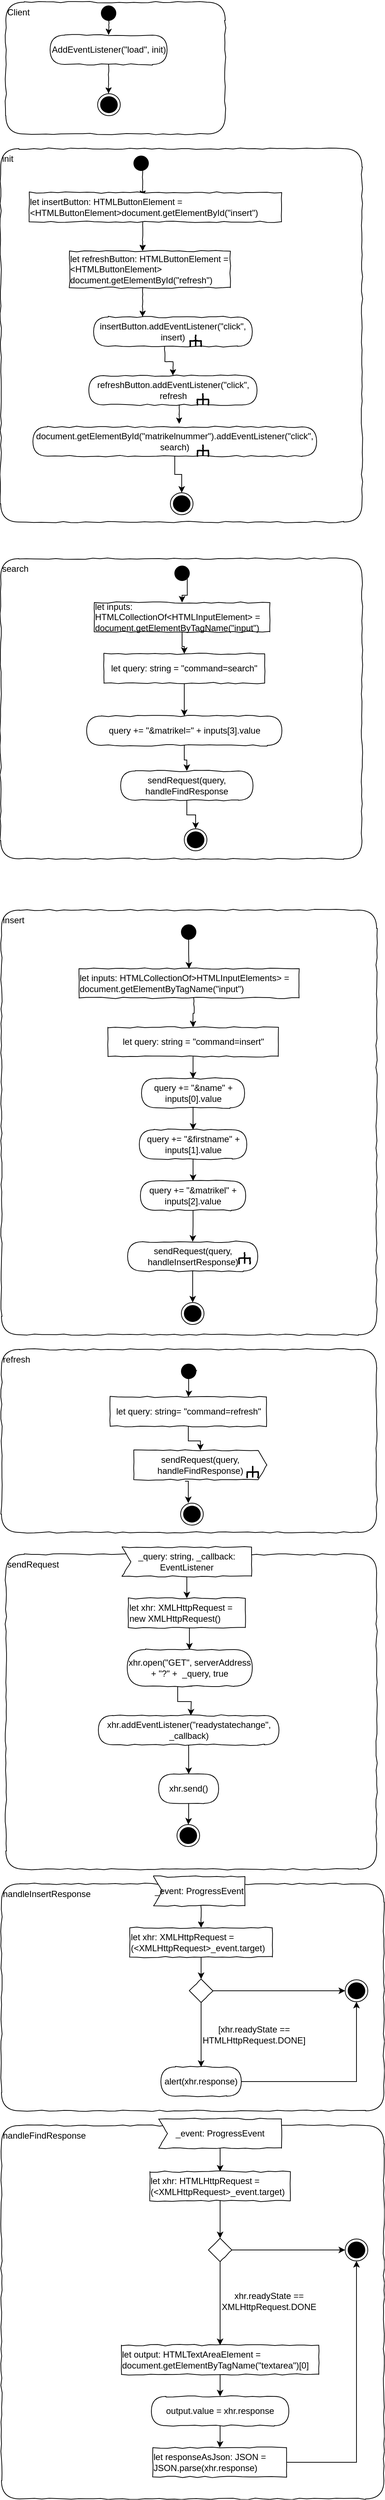 <mxfile version="10.7.3" type="device"><diagram id="JIlVOAoIZfPoDavED251" name="Page-1"><mxGraphModel dx="994" dy="481" grid="1" gridSize="10" guides="1" tooltips="1" connect="1" arrows="1" fold="1" page="1" pageScale="1" pageWidth="827" pageHeight="1169" math="0" shadow="0"><root><mxCell id="0"/><mxCell id="1" parent="0"/><mxCell id="Ch6-HwTWFPcZOw5gBy5M-14" value="&lt;div style=&quot;text-align: left&quot;&gt;&lt;span&gt;init&amp;nbsp;&lt;/span&gt;&lt;/div&gt;" style="rounded=1;whiteSpace=wrap;html=1;shadow=0;glass=0;comic=1;strokeColor=#000000;labelPosition=center;verticalLabelPosition=middle;align=left;verticalAlign=top;absoluteArcSize=1;arcSize=50;" vertex="1" parent="1"><mxGeometry x="76" y="240" width="494" height="510" as="geometry"/></mxCell><mxCell id="Ch6-HwTWFPcZOw5gBy5M-16" value="" style="ellipse;whiteSpace=wrap;html=1;rounded=0;shadow=0;comic=0;labelBackgroundColor=none;strokeColor=#000000;strokeWidth=1;fillColor=#000000;fontFamily=Verdana;fontSize=12;fontColor=#000000;align=center;comic=1" vertex="1" parent="1"><mxGeometry x="258" y="250" width="20" height="20" as="geometry"/></mxCell><mxCell id="Ch6-HwTWFPcZOw5gBy5M-17" value="" style="edgeStyle=orthogonalEdgeStyle;rounded=0;html=1;jettySize=auto;orthogonalLoop=1;comic=1;" edge="1" parent="1"><mxGeometry relative="1" as="geometry"><mxPoint x="270" y="270" as="sourcePoint"/><mxPoint x="270" y="306" as="targetPoint"/><Array as="points"><mxPoint x="270" y="292.857"/><mxPoint x="270" y="292.857"/></Array></mxGeometry></mxCell><mxCell id="Ch6-HwTWFPcZOw5gBy5M-18" value="&lt;div style=&quot;text-align: left&quot;&gt;let insertButton: HTMLButtonElement = &amp;lt;HTMLButtonElement&amp;gt;document.getElementById(&quot;insert&quot;)&lt;/div&gt;" style="rounded=0;whiteSpace=wrap;html=1;comic=1;" vertex="1" parent="1"><mxGeometry x="115" y="300" width="345" height="40" as="geometry"/></mxCell><mxCell id="Ch6-HwTWFPcZOw5gBy5M-19" value="" style="edgeStyle=orthogonalEdgeStyle;rounded=0;html=1;jettySize=auto;orthogonalLoop=1;comic=1;" edge="1" parent="1"><mxGeometry relative="1" as="geometry"><mxPoint x="270" y="340" as="sourcePoint"/><mxPoint x="270" y="380" as="targetPoint"/><Array as="points"><mxPoint x="270" y="362.857"/><mxPoint x="270" y="362.857"/></Array></mxGeometry></mxCell><mxCell id="Ch6-HwTWFPcZOw5gBy5M-20" value="&lt;div style=&quot;text-align: left&quot;&gt;let refreshButton: HTMLButtonElement = &amp;lt;HTMLButtonElement&amp;gt; document.getElementById(&quot;refresh&quot;)&lt;/div&gt;" style="rounded=0;whiteSpace=wrap;html=1;comic=1;" vertex="1" parent="1"><mxGeometry x="170" y="380" width="220" height="50" as="geometry"/></mxCell><mxCell id="Ch6-HwTWFPcZOw5gBy5M-21" value="insertButton.addEventListener(&quot;click&quot;, insert)" style="rounded=1;whiteSpace=wrap;html=1;absoluteArcSize=1;arcSize=50;strokeWidth=1;shadow=0;comic=1;" vertex="1" parent="1"><mxGeometry x="203" y="470" width="217" height="40" as="geometry"/></mxCell><mxCell id="Ch6-HwTWFPcZOw5gBy5M-22" value="" style="edgeStyle=orthogonalEdgeStyle;rounded=0;html=1;jettySize=auto;orthogonalLoop=1;comic=1;" edge="1" parent="1"><mxGeometry relative="1" as="geometry"><mxPoint x="270" y="430" as="sourcePoint"/><mxPoint x="270" y="470" as="targetPoint"/><Array as="points"><mxPoint x="270" y="452.857"/><mxPoint x="270" y="452.857"/></Array></mxGeometry></mxCell><mxCell id="Ch6-HwTWFPcZOw5gBy5M-24" value="" style="edgeStyle=orthogonalEdgeStyle;rounded=0;html=1;jettySize=auto;orthogonalLoop=1;comic=1;" edge="1" parent="1" target="Ch6-HwTWFPcZOw5gBy5M-25"><mxGeometry relative="1" as="geometry"><mxPoint x="300" y="510" as="sourcePoint"/><mxPoint x="300" y="546" as="targetPoint"/><Array as="points"/></mxGeometry></mxCell><mxCell id="Ch6-HwTWFPcZOw5gBy5M-25" value="refreshButton.addEventListener(&quot;click&quot;, refresh" style="rounded=1;whiteSpace=wrap;html=1;absoluteArcSize=1;arcSize=50;strokeWidth=1;shadow=0;comic=1;" vertex="1" parent="1"><mxGeometry x="196.5" y="550" width="230" height="40" as="geometry"/></mxCell><mxCell id="Ch6-HwTWFPcZOw5gBy5M-29" style="edgeStyle=orthogonalEdgeStyle;rounded=0;orthogonalLoop=1;jettySize=auto;html=1;entryX=0.5;entryY=0;entryDx=0;entryDy=0;" edge="1" parent="1" source="Ch6-HwTWFPcZOw5gBy5M-26" target="Ch6-HwTWFPcZOw5gBy5M-28"><mxGeometry relative="1" as="geometry"/></mxCell><mxCell id="Ch6-HwTWFPcZOw5gBy5M-26" value="document.getElementById(&quot;matrikelnummer&quot;).addEventListener(&quot;click&quot;, search)" style="rounded=1;whiteSpace=wrap;html=1;absoluteArcSize=1;arcSize=50;strokeWidth=1;shadow=0;comic=1;" vertex="1" parent="1"><mxGeometry x="120" y="620" width="388" height="40" as="geometry"/></mxCell><mxCell id="Ch6-HwTWFPcZOw5gBy5M-27" value="" style="edgeStyle=orthogonalEdgeStyle;rounded=0;html=1;jettySize=auto;orthogonalLoop=1;comic=1;" edge="1" parent="1"><mxGeometry relative="1" as="geometry"><mxPoint x="320" y="590" as="sourcePoint"/><mxPoint x="320" y="616" as="targetPoint"/><Array as="points"><mxPoint x="320" y="602.857"/><mxPoint x="320" y="602.857"/></Array></mxGeometry></mxCell><mxCell id="Ch6-HwTWFPcZOw5gBy5M-28" value="" style="ellipse;html=1;shape=endState;fillColor=#000000;strokeColor=#000000;comic=1" vertex="1" parent="1"><mxGeometry x="308" y="710" width="31" height="30" as="geometry"/></mxCell><mxCell id="Ch6-HwTWFPcZOw5gBy5M-30" value="&lt;div style=&quot;text-align: left&quot;&gt;search&lt;/div&gt;" style="rounded=1;whiteSpace=wrap;html=1;shadow=0;glass=0;comic=1;strokeColor=#000000;labelPosition=center;verticalLabelPosition=middle;align=left;verticalAlign=top;absoluteArcSize=1;arcSize=50;" vertex="1" parent="1"><mxGeometry x="76" y="800" width="494" height="410" as="geometry"/></mxCell><mxCell id="Ch6-HwTWFPcZOw5gBy5M-31" value="" style="ellipse;whiteSpace=wrap;html=1;rounded=0;shadow=0;comic=0;labelBackgroundColor=none;strokeColor=#000000;strokeWidth=1;fillColor=#000000;fontFamily=Verdana;fontSize=12;fontColor=#000000;align=center;comic=1" vertex="1" parent="1"><mxGeometry x="314" y="810" width="20" height="20" as="geometry"/></mxCell><mxCell id="Ch6-HwTWFPcZOw5gBy5M-37" style="edgeStyle=orthogonalEdgeStyle;rounded=0;orthogonalLoop=1;jettySize=auto;html=1;" edge="1" parent="1" source="Ch6-HwTWFPcZOw5gBy5M-32" target="Ch6-HwTWFPcZOw5gBy5M-36"><mxGeometry relative="1" as="geometry"/></mxCell><mxCell id="Ch6-HwTWFPcZOw5gBy5M-32" value="&lt;div style=&quot;text-align: left&quot;&gt;let inputs: HTMLCollectionOf&amp;lt;HTMLInputElement&amp;gt; = document.getElementByTagName(&quot;input&quot;)&lt;/div&gt;" style="rounded=0;whiteSpace=wrap;html=1;comic=1;" vertex="1" parent="1"><mxGeometry x="204" y="860" width="240" height="40" as="geometry"/></mxCell><mxCell id="Ch6-HwTWFPcZOw5gBy5M-34" style="edgeStyle=orthogonalEdgeStyle;rounded=0;orthogonalLoop=1;jettySize=auto;html=1;exitX=1;exitY=1;exitDx=0;exitDy=0;" edge="1" parent="1" source="Ch6-HwTWFPcZOw5gBy5M-31" target="Ch6-HwTWFPcZOw5gBy5M-32"><mxGeometry relative="1" as="geometry"/></mxCell><mxCell id="Ch6-HwTWFPcZOw5gBy5M-39" style="edgeStyle=orthogonalEdgeStyle;rounded=0;orthogonalLoop=1;jettySize=auto;html=1;" edge="1" parent="1" source="Ch6-HwTWFPcZOw5gBy5M-36" target="Ch6-HwTWFPcZOw5gBy5M-38"><mxGeometry relative="1" as="geometry"/></mxCell><mxCell id="Ch6-HwTWFPcZOw5gBy5M-36" value="&lt;div style=&quot;text-align: left&quot;&gt;let query: string = &quot;command=search&quot;&lt;/div&gt;" style="rounded=0;whiteSpace=wrap;html=1;comic=1;" vertex="1" parent="1"><mxGeometry x="217" y="930" width="220" height="40" as="geometry"/></mxCell><mxCell id="Ch6-HwTWFPcZOw5gBy5M-41" style="edgeStyle=orthogonalEdgeStyle;rounded=0;orthogonalLoop=1;jettySize=auto;html=1;" edge="1" parent="1" source="Ch6-HwTWFPcZOw5gBy5M-38" target="Ch6-HwTWFPcZOw5gBy5M-40"><mxGeometry relative="1" as="geometry"/></mxCell><mxCell id="Ch6-HwTWFPcZOw5gBy5M-38" value="query += &quot;&amp;amp;matrikel=&quot; + inputs[3].value" style="rounded=1;whiteSpace=wrap;html=1;absoluteArcSize=1;arcSize=50;strokeWidth=1;shadow=0;comic=1;" vertex="1" parent="1"><mxGeometry x="193.5" y="1015" width="267" height="40" as="geometry"/></mxCell><mxCell id="Ch6-HwTWFPcZOw5gBy5M-43" style="edgeStyle=orthogonalEdgeStyle;rounded=0;orthogonalLoop=1;jettySize=auto;html=1;entryX=0.5;entryY=0;entryDx=0;entryDy=0;" edge="1" parent="1" source="Ch6-HwTWFPcZOw5gBy5M-40" target="Ch6-HwTWFPcZOw5gBy5M-42"><mxGeometry relative="1" as="geometry"/></mxCell><mxCell id="Ch6-HwTWFPcZOw5gBy5M-40" value="sendRequest(query, handleFindResponse" style="rounded=1;whiteSpace=wrap;html=1;absoluteArcSize=1;arcSize=50;strokeWidth=1;shadow=0;comic=1;" vertex="1" parent="1"><mxGeometry x="240" y="1090" width="181" height="40" as="geometry"/></mxCell><mxCell id="Ch6-HwTWFPcZOw5gBy5M-42" value="" style="ellipse;html=1;shape=endState;fillColor=#000000;strokeColor=#000000;comic=1" vertex="1" parent="1"><mxGeometry x="327" y="1169" width="31" height="30" as="geometry"/></mxCell><mxCell id="Ch6-HwTWFPcZOw5gBy5M-44" value="&lt;div style=&quot;text-align: left&quot;&gt;&lt;span&gt;insert&lt;/span&gt;&lt;/div&gt;" style="rounded=1;whiteSpace=wrap;html=1;shadow=0;glass=0;comic=1;strokeColor=#000000;labelPosition=center;verticalLabelPosition=middle;align=left;verticalAlign=top;absoluteArcSize=1;arcSize=50;" vertex="1" parent="1"><mxGeometry x="77" y="1280" width="513" height="580" as="geometry"/></mxCell><mxCell id="Ch6-HwTWFPcZOw5gBy5M-47" style="edgeStyle=orthogonalEdgeStyle;rounded=0;orthogonalLoop=1;jettySize=auto;html=1;entryX=0.5;entryY=0;entryDx=0;entryDy=0;" edge="1" parent="1" source="Ch6-HwTWFPcZOw5gBy5M-45" target="Ch6-HwTWFPcZOw5gBy5M-46"><mxGeometry relative="1" as="geometry"/></mxCell><mxCell id="Ch6-HwTWFPcZOw5gBy5M-45" value="" style="ellipse;whiteSpace=wrap;html=1;rounded=0;shadow=0;comic=0;labelBackgroundColor=none;strokeColor=#000000;strokeWidth=1;fillColor=#000000;fontFamily=Verdana;fontSize=12;fontColor=#000000;align=center;comic=1" vertex="1" parent="1"><mxGeometry x="323" y="1300" width="20" height="20" as="geometry"/></mxCell><mxCell id="Ch6-HwTWFPcZOw5gBy5M-46" value="&lt;div style=&quot;text-align: left&quot;&gt;let inputs: HTMLCollectionOf&amp;gt;HTMLInputElements&amp;gt; = document.getElementByTagName(&quot;input&quot;)&lt;/div&gt;" style="rounded=0;whiteSpace=wrap;html=1;comic=1;" vertex="1" parent="1"><mxGeometry x="183" y="1360" width="301" height="40" as="geometry"/></mxCell><mxCell id="Ch6-HwTWFPcZOw5gBy5M-53" style="edgeStyle=orthogonalEdgeStyle;rounded=0;orthogonalLoop=1;jettySize=auto;html=1;" edge="1" parent="1" source="Ch6-HwTWFPcZOw5gBy5M-48" target="Ch6-HwTWFPcZOw5gBy5M-52"><mxGeometry relative="1" as="geometry"/></mxCell><mxCell id="Ch6-HwTWFPcZOw5gBy5M-48" value="&lt;div style=&quot;text-align: left&quot;&gt;let query: string = &quot;command=insert&quot;&lt;/div&gt;" style="rounded=0;whiteSpace=wrap;html=1;comic=1;" vertex="1" parent="1"><mxGeometry x="222.5" y="1440" width="233" height="40" as="geometry"/></mxCell><mxCell id="Ch6-HwTWFPcZOw5gBy5M-50" value="" style="edgeStyle=orthogonalEdgeStyle;rounded=0;html=1;jettySize=auto;orthogonalLoop=1;comic=1;" edge="1" parent="1" target="Ch6-HwTWFPcZOw5gBy5M-48"><mxGeometry relative="1" as="geometry"><mxPoint x="340" y="1400" as="sourcePoint"/><mxPoint x="340" y="1436" as="targetPoint"/><Array as="points"/></mxGeometry></mxCell><mxCell id="Ch6-HwTWFPcZOw5gBy5M-55" style="edgeStyle=orthogonalEdgeStyle;rounded=0;orthogonalLoop=1;jettySize=auto;html=1;" edge="1" parent="1" source="Ch6-HwTWFPcZOw5gBy5M-52" target="Ch6-HwTWFPcZOw5gBy5M-54"><mxGeometry relative="1" as="geometry"/></mxCell><mxCell id="Ch6-HwTWFPcZOw5gBy5M-52" value="query += &quot;&amp;amp;name&quot; + inputs[0].value" style="rounded=1;whiteSpace=wrap;html=1;absoluteArcSize=1;arcSize=50;strokeWidth=1;shadow=0;comic=1;" vertex="1" parent="1"><mxGeometry x="268.5" y="1510" width="141" height="40" as="geometry"/></mxCell><mxCell id="Ch6-HwTWFPcZOw5gBy5M-58" style="edgeStyle=orthogonalEdgeStyle;rounded=0;orthogonalLoop=1;jettySize=auto;html=1;" edge="1" parent="1" source="Ch6-HwTWFPcZOw5gBy5M-54" target="Ch6-HwTWFPcZOw5gBy5M-57"><mxGeometry relative="1" as="geometry"/></mxCell><mxCell id="Ch6-HwTWFPcZOw5gBy5M-54" value="query += &quot;&amp;amp;firstname&quot; + inputs[1].value" style="rounded=1;whiteSpace=wrap;html=1;absoluteArcSize=1;arcSize=50;strokeWidth=1;shadow=0;comic=1;" vertex="1" parent="1"><mxGeometry x="265.5" y="1580" width="147" height="40" as="geometry"/></mxCell><mxCell id="Ch6-HwTWFPcZOw5gBy5M-79" style="edgeStyle=orthogonalEdgeStyle;rounded=0;orthogonalLoop=1;jettySize=auto;html=1;" edge="1" parent="1" source="Ch6-HwTWFPcZOw5gBy5M-57" target="Ch6-HwTWFPcZOw5gBy5M-59"><mxGeometry relative="1" as="geometry"/></mxCell><mxCell id="Ch6-HwTWFPcZOw5gBy5M-57" value="query += &quot;&amp;amp;matrikel&quot; + inputs[2].value" style="rounded=1;whiteSpace=wrap;html=1;absoluteArcSize=1;arcSize=50;strokeWidth=1;shadow=0;comic=1;" vertex="1" parent="1"><mxGeometry x="267" y="1650" width="144" height="40" as="geometry"/></mxCell><mxCell id="Ch6-HwTWFPcZOw5gBy5M-81" style="edgeStyle=orthogonalEdgeStyle;rounded=0;orthogonalLoop=1;jettySize=auto;html=1;entryX=0.5;entryY=0;entryDx=0;entryDy=0;" edge="1" parent="1" source="Ch6-HwTWFPcZOw5gBy5M-59" target="Ch6-HwTWFPcZOw5gBy5M-80"><mxGeometry relative="1" as="geometry"/></mxCell><mxCell id="Ch6-HwTWFPcZOw5gBy5M-59" value="sendRequest(query, handleInsertResponse)" style="rounded=1;whiteSpace=wrap;html=1;absoluteArcSize=1;arcSize=50;strokeWidth=1;shadow=0;comic=1;" vertex="1" parent="1"><mxGeometry x="249.5" y="1733" width="178" height="40" as="geometry"/></mxCell><mxCell id="Ch6-HwTWFPcZOw5gBy5M-60" value="" style="group;rotation=90;" vertex="1" connectable="0" parent="1"><mxGeometry x="333" y="490" width="20" height="20" as="geometry"/></mxCell><mxCell id="Ch6-HwTWFPcZOw5gBy5M-61" value="" style="strokeWidth=2;html=1;shape=mxgraph.flowchart.annotation_2;align=left;rounded=1;comic=1;rotation=90;" vertex="1" parent="Ch6-HwTWFPcZOw5gBy5M-60"><mxGeometry x="2" y="5" width="15" height="15" as="geometry"/></mxCell><mxCell id="Ch6-HwTWFPcZOw5gBy5M-62" value="" style="endArrow=none;html=1;entryX=0.508;entryY=0.487;entryPerimeter=0;exitX=1;exitY=0.5;exitPerimeter=0;strokeWidth=2;" edge="1" parent="Ch6-HwTWFPcZOw5gBy5M-60" source="Ch6-HwTWFPcZOw5gBy5M-61" target="Ch6-HwTWFPcZOw5gBy5M-61"><mxGeometry width="50" height="50" relative="1" as="geometry"><mxPoint x="-46.667" as="sourcePoint"/><mxPoint x="-13.333" y="50" as="targetPoint"/></mxGeometry></mxCell><mxCell id="Ch6-HwTWFPcZOw5gBy5M-63" value="" style="group;rotation=90;" vertex="1" connectable="0" parent="1"><mxGeometry x="343" y="570" width="20" height="20" as="geometry"/></mxCell><mxCell id="Ch6-HwTWFPcZOw5gBy5M-64" value="" style="strokeWidth=2;html=1;shape=mxgraph.flowchart.annotation_2;align=left;rounded=1;comic=1;rotation=90;" vertex="1" parent="Ch6-HwTWFPcZOw5gBy5M-63"><mxGeometry x="2" y="5" width="15" height="15" as="geometry"/></mxCell><mxCell id="Ch6-HwTWFPcZOw5gBy5M-65" value="" style="endArrow=none;html=1;entryX=0.508;entryY=0.487;entryPerimeter=0;exitX=1;exitY=0.5;exitPerimeter=0;strokeWidth=2;" edge="1" parent="Ch6-HwTWFPcZOw5gBy5M-63" source="Ch6-HwTWFPcZOw5gBy5M-64" target="Ch6-HwTWFPcZOw5gBy5M-64"><mxGeometry width="50" height="50" relative="1" as="geometry"><mxPoint x="-46.667" as="sourcePoint"/><mxPoint x="-13.333" y="50" as="targetPoint"/></mxGeometry></mxCell><mxCell id="Ch6-HwTWFPcZOw5gBy5M-69" value="" style="group;rotation=90;" vertex="1" connectable="0" parent="1"><mxGeometry x="343" y="640" width="20" height="20" as="geometry"/></mxCell><mxCell id="Ch6-HwTWFPcZOw5gBy5M-70" value="" style="strokeWidth=2;html=1;shape=mxgraph.flowchart.annotation_2;align=left;rounded=1;comic=1;rotation=90;" vertex="1" parent="Ch6-HwTWFPcZOw5gBy5M-69"><mxGeometry x="2" y="5" width="15" height="15" as="geometry"/></mxCell><mxCell id="Ch6-HwTWFPcZOw5gBy5M-71" value="" style="endArrow=none;html=1;entryX=0.508;entryY=0.487;entryPerimeter=0;exitX=1;exitY=0.5;exitPerimeter=0;strokeWidth=2;" edge="1" parent="Ch6-HwTWFPcZOw5gBy5M-69" source="Ch6-HwTWFPcZOw5gBy5M-70" target="Ch6-HwTWFPcZOw5gBy5M-70"><mxGeometry width="50" height="50" relative="1" as="geometry"><mxPoint x="-46.667" as="sourcePoint"/><mxPoint x="-13.333" y="50" as="targetPoint"/></mxGeometry></mxCell><mxCell id="Ch6-HwTWFPcZOw5gBy5M-76" value="" style="group;rotation=90;" vertex="1" connectable="0" parent="1"><mxGeometry x="400" y="1743" width="20" height="20" as="geometry"/></mxCell><mxCell id="Ch6-HwTWFPcZOw5gBy5M-77" value="" style="strokeWidth=2;html=1;shape=mxgraph.flowchart.annotation_2;align=left;rounded=1;comic=1;rotation=90;" vertex="1" parent="Ch6-HwTWFPcZOw5gBy5M-76"><mxGeometry x="2" y="5" width="15" height="15" as="geometry"/></mxCell><mxCell id="Ch6-HwTWFPcZOw5gBy5M-78" value="" style="endArrow=none;html=1;entryX=0.508;entryY=0.487;entryPerimeter=0;exitX=1;exitY=0.5;exitPerimeter=0;strokeWidth=2;" edge="1" parent="Ch6-HwTWFPcZOw5gBy5M-76" source="Ch6-HwTWFPcZOw5gBy5M-77" target="Ch6-HwTWFPcZOw5gBy5M-77"><mxGeometry width="50" height="50" relative="1" as="geometry"><mxPoint x="-46.667" as="sourcePoint"/><mxPoint x="-13.333" y="50" as="targetPoint"/></mxGeometry></mxCell><mxCell id="Ch6-HwTWFPcZOw5gBy5M-80" value="" style="ellipse;html=1;shape=endState;fillColor=#000000;strokeColor=#000000;comic=1" vertex="1" parent="1"><mxGeometry x="323" y="1816" width="31" height="30" as="geometry"/></mxCell><mxCell id="Ch6-HwTWFPcZOw5gBy5M-82" value="&lt;div style=&quot;text-align: left&quot;&gt;&lt;span&gt;refresh&lt;/span&gt;&lt;/div&gt;" style="rounded=1;whiteSpace=wrap;html=1;shadow=0;glass=0;comic=1;strokeColor=#000000;labelPosition=center;verticalLabelPosition=middle;align=left;verticalAlign=top;absoluteArcSize=1;arcSize=50;" vertex="1" parent="1"><mxGeometry x="77" y="1880" width="513" height="250" as="geometry"/></mxCell><mxCell id="Ch6-HwTWFPcZOw5gBy5M-88" style="edgeStyle=orthogonalEdgeStyle;rounded=0;orthogonalLoop=1;jettySize=auto;html=1;" edge="1" parent="1" source="Ch6-HwTWFPcZOw5gBy5M-83" target="Ch6-HwTWFPcZOw5gBy5M-84"><mxGeometry relative="1" as="geometry"/></mxCell><mxCell id="Ch6-HwTWFPcZOw5gBy5M-83" value="" style="ellipse;whiteSpace=wrap;html=1;rounded=0;shadow=0;comic=0;labelBackgroundColor=none;strokeColor=#000000;strokeWidth=1;fillColor=#000000;fontFamily=Verdana;fontSize=12;fontColor=#000000;align=center;comic=1" vertex="1" parent="1"><mxGeometry x="323" y="1900" width="20" height="20" as="geometry"/></mxCell><mxCell id="Ch6-HwTWFPcZOw5gBy5M-108" style="edgeStyle=orthogonalEdgeStyle;rounded=0;orthogonalLoop=1;jettySize=auto;html=1;" edge="1" parent="1" source="Ch6-HwTWFPcZOw5gBy5M-84" target="Ch6-HwTWFPcZOw5gBy5M-104"><mxGeometry relative="1" as="geometry"/></mxCell><mxCell id="Ch6-HwTWFPcZOw5gBy5M-84" value="&lt;div style=&quot;text-align: left&quot;&gt;let query: string= &quot;command=refresh&quot;&lt;/div&gt;" style="rounded=0;whiteSpace=wrap;html=1;comic=1;" vertex="1" parent="1"><mxGeometry x="225.5" y="1945" width="214" height="40" as="geometry"/></mxCell><mxCell id="Ch6-HwTWFPcZOw5gBy5M-87" style="edgeStyle=orthogonalEdgeStyle;rounded=0;orthogonalLoop=1;jettySize=auto;html=1;exitX=1;exitY=0.5;exitDx=0;exitDy=0;entryX=1;entryY=1;entryDx=0;entryDy=0;" edge="1" parent="1" source="Ch6-HwTWFPcZOw5gBy5M-83" target="Ch6-HwTWFPcZOw5gBy5M-83"><mxGeometry relative="1" as="geometry"/></mxCell><mxCell id="Ch6-HwTWFPcZOw5gBy5M-101" style="edgeStyle=orthogonalEdgeStyle;rounded=0;orthogonalLoop=1;jettySize=auto;html=1;" edge="1" parent="1"><mxGeometry relative="1" as="geometry"><mxPoint x="328" y="2060" as="sourcePoint"/><mxPoint x="332.5" y="2090" as="targetPoint"/></mxGeometry></mxCell><mxCell id="Ch6-HwTWFPcZOw5gBy5M-97" value="" style="group;rotation=90;" vertex="1" connectable="0" parent="1"><mxGeometry x="393" y="2030" width="20" height="20" as="geometry"/></mxCell><mxCell id="Ch6-HwTWFPcZOw5gBy5M-98" value="" style="strokeWidth=2;html=1;shape=mxgraph.flowchart.annotation_2;align=left;rounded=1;comic=1;rotation=90;" vertex="1" parent="Ch6-HwTWFPcZOw5gBy5M-97"><mxGeometry x="2" y="5" width="15" height="15" as="geometry"/></mxCell><mxCell id="Ch6-HwTWFPcZOw5gBy5M-99" value="" style="endArrow=none;html=1;entryX=0.508;entryY=0.487;entryPerimeter=0;exitX=1;exitY=0.5;exitPerimeter=0;strokeWidth=2;" edge="1" parent="Ch6-HwTWFPcZOw5gBy5M-97" source="Ch6-HwTWFPcZOw5gBy5M-98" target="Ch6-HwTWFPcZOw5gBy5M-98"><mxGeometry width="50" height="50" relative="1" as="geometry"><mxPoint x="-46.667" as="sourcePoint"/><mxPoint x="-13.333" y="50" as="targetPoint"/></mxGeometry></mxCell><mxCell id="Ch6-HwTWFPcZOw5gBy5M-100" value="" style="ellipse;html=1;shape=endState;fillColor=#000000;strokeColor=#000000;comic=1" vertex="1" parent="1"><mxGeometry x="322" y="2090" width="31" height="30" as="geometry"/></mxCell><mxCell id="Ch6-HwTWFPcZOw5gBy5M-102" value="&lt;div style=&quot;text-align: left&quot;&gt;&lt;span&gt;sendRequest&lt;/span&gt;&lt;/div&gt;" style="rounded=1;whiteSpace=wrap;html=1;shadow=0;glass=0;comic=1;strokeColor=#000000;labelPosition=center;verticalLabelPosition=middle;align=left;verticalAlign=top;absoluteArcSize=1;arcSize=50;" vertex="1" parent="1"><mxGeometry x="83" y="2160" width="507" height="430" as="geometry"/></mxCell><mxCell id="Ch6-HwTWFPcZOw5gBy5M-110" style="edgeStyle=orthogonalEdgeStyle;rounded=0;orthogonalLoop=1;jettySize=auto;html=1;" edge="1" parent="1" source="Ch6-HwTWFPcZOw5gBy5M-103" target="Ch6-HwTWFPcZOw5gBy5M-109"><mxGeometry relative="1" as="geometry"/></mxCell><mxCell id="Ch6-HwTWFPcZOw5gBy5M-103" value="_query: string, _callback: EventListener" style="shape=mxgraph.sysml.accEvent;flipH=0;whiteSpace=wrap;align=center;shadow=0;strokeWidth=1;comic=1" vertex="1" parent="1"><mxGeometry x="242" y="2150" width="177" height="40" as="geometry"/></mxCell><mxCell id="Ch6-HwTWFPcZOw5gBy5M-104" value="sendRequest(query, handleFindResponse)" style="html=1;shape=mxgraph.sysml.sendSigAct;strokeWidth=1;whiteSpace=wrap;align=center;shadow=0;comic=1" vertex="1" parent="1"><mxGeometry x="258" y="2018" width="182" height="40" as="geometry"/></mxCell><mxCell id="Ch6-HwTWFPcZOw5gBy5M-105" value="" style="group;rotation=90;" vertex="1" connectable="0" parent="1"><mxGeometry x="411" y="2035" width="20" height="20" as="geometry"/></mxCell><mxCell id="Ch6-HwTWFPcZOw5gBy5M-106" value="" style="strokeWidth=2;html=1;shape=mxgraph.flowchart.annotation_2;align=left;rounded=1;comic=1;rotation=90;" vertex="1" parent="Ch6-HwTWFPcZOw5gBy5M-105"><mxGeometry x="2" y="5" width="15" height="15" as="geometry"/></mxCell><mxCell id="Ch6-HwTWFPcZOw5gBy5M-107" value="" style="endArrow=none;html=1;entryX=0.508;entryY=0.487;entryPerimeter=0;exitX=1;exitY=0.5;exitPerimeter=0;strokeWidth=2;" edge="1" parent="Ch6-HwTWFPcZOw5gBy5M-105" source="Ch6-HwTWFPcZOw5gBy5M-106" target="Ch6-HwTWFPcZOw5gBy5M-106"><mxGeometry width="50" height="50" relative="1" as="geometry"><mxPoint x="-46.667" as="sourcePoint"/><mxPoint x="-13.333" y="50" as="targetPoint"/></mxGeometry></mxCell><mxCell id="Ch6-HwTWFPcZOw5gBy5M-112" style="edgeStyle=orthogonalEdgeStyle;rounded=0;orthogonalLoop=1;jettySize=auto;html=1;" edge="1" parent="1"><mxGeometry relative="1" as="geometry"><mxPoint x="330" y="2260" as="sourcePoint"/><mxPoint x="334" y="2290" as="targetPoint"/></mxGeometry></mxCell><mxCell id="Ch6-HwTWFPcZOw5gBy5M-109" value="&lt;div style=&quot;text-align: left&quot;&gt;let xhr: XMLHttpRequest = new XMLHttpRequest()&lt;/div&gt;" style="rounded=0;whiteSpace=wrap;html=1;comic=1;" vertex="1" parent="1"><mxGeometry x="250.5" y="2220" width="160" height="40" as="geometry"/></mxCell><mxCell id="Ch6-HwTWFPcZOw5gBy5M-114" style="edgeStyle=orthogonalEdgeStyle;rounded=0;orthogonalLoop=1;jettySize=auto;html=1;" edge="1" parent="1"><mxGeometry relative="1" as="geometry"><mxPoint x="338" y="2340" as="sourcePoint"/><mxPoint x="336" y="2380" as="targetPoint"/></mxGeometry></mxCell><mxCell id="Ch6-HwTWFPcZOw5gBy5M-111" value="xhr.open(&quot;GET&quot;, serverAddress + &quot;?&quot; +&amp;nbsp; _query, true" style="rounded=1;whiteSpace=wrap;html=1;absoluteArcSize=1;arcSize=50;strokeWidth=1;shadow=0;comic=1;" vertex="1" parent="1"><mxGeometry x="249" y="2290" width="171" height="50" as="geometry"/></mxCell><mxCell id="Ch6-HwTWFPcZOw5gBy5M-117" style="edgeStyle=orthogonalEdgeStyle;rounded=0;orthogonalLoop=1;jettySize=auto;html=1;entryX=0.5;entryY=0;entryDx=0;entryDy=0;" edge="1" parent="1" source="Ch6-HwTWFPcZOw5gBy5M-113" target="Ch6-HwTWFPcZOw5gBy5M-115"><mxGeometry relative="1" as="geometry"/></mxCell><mxCell id="Ch6-HwTWFPcZOw5gBy5M-113" value="xhr.addEventListener(&quot;readystatechange&quot;, _callback)" style="rounded=1;whiteSpace=wrap;html=1;absoluteArcSize=1;arcSize=50;strokeWidth=1;shadow=0;comic=1;" vertex="1" parent="1"><mxGeometry x="209.5" y="2380" width="247" height="40" as="geometry"/></mxCell><mxCell id="Ch6-HwTWFPcZOw5gBy5M-119" style="edgeStyle=orthogonalEdgeStyle;rounded=0;orthogonalLoop=1;jettySize=auto;html=1;" edge="1" parent="1" source="Ch6-HwTWFPcZOw5gBy5M-115" target="Ch6-HwTWFPcZOw5gBy5M-118"><mxGeometry relative="1" as="geometry"/></mxCell><mxCell id="Ch6-HwTWFPcZOw5gBy5M-115" value="xhr.send()" style="rounded=1;whiteSpace=wrap;html=1;absoluteArcSize=1;arcSize=50;strokeWidth=1;shadow=0;comic=1;" vertex="1" parent="1"><mxGeometry x="292" y="2460" width="82" height="40" as="geometry"/></mxCell><mxCell id="Ch6-HwTWFPcZOw5gBy5M-118" value="" style="ellipse;html=1;shape=endState;fillColor=#000000;strokeColor=#000000;comic=1" vertex="1" parent="1"><mxGeometry x="317" y="2529" width="31" height="30" as="geometry"/></mxCell><mxCell id="Ch6-HwTWFPcZOw5gBy5M-120" value="&lt;div style=&quot;text-align: left&quot;&gt;&lt;span&gt;handleInsertResponse&lt;/span&gt;&lt;/div&gt;" style="rounded=1;whiteSpace=wrap;html=1;shadow=0;glass=0;comic=1;strokeColor=#000000;labelPosition=center;verticalLabelPosition=middle;align=left;verticalAlign=top;absoluteArcSize=1;arcSize=50;" vertex="1" parent="1"><mxGeometry x="77" y="2610" width="523" height="310" as="geometry"/></mxCell><mxCell id="Ch6-HwTWFPcZOw5gBy5M-121" value="_event: ProgressEvent" style="shape=mxgraph.sysml.accEvent;flipH=0;whiteSpace=wrap;align=center;shadow=0;strokeWidth=1;comic=1" vertex="1" parent="1"><mxGeometry x="285" y="2600" width="125" height="40" as="geometry"/></mxCell><mxCell id="Ch6-HwTWFPcZOw5gBy5M-125" style="edgeStyle=orthogonalEdgeStyle;rounded=0;orthogonalLoop=1;jettySize=auto;html=1;entryX=0.5;entryY=0;entryDx=0;entryDy=0;" edge="1" parent="1" source="Ch6-HwTWFPcZOw5gBy5M-122" target="Ch6-HwTWFPcZOw5gBy5M-124"><mxGeometry relative="1" as="geometry"/></mxCell><mxCell id="Ch6-HwTWFPcZOw5gBy5M-122" value="&lt;div style=&quot;text-align: left&quot;&gt;let xhr: XMLHttpRequest = (&amp;lt;XMLHttpRequest&amp;gt;_event.target)&lt;/div&gt;" style="rounded=0;whiteSpace=wrap;html=1;comic=1;" vertex="1" parent="1"><mxGeometry x="252.5" y="2670" width="195" height="40" as="geometry"/></mxCell><mxCell id="Ch6-HwTWFPcZOw5gBy5M-123" value="" style="edgeStyle=orthogonalEdgeStyle;rounded=0;html=1;jettySize=auto;orthogonalLoop=1;comic=1;entryX=0.5;entryY=0;entryDx=0;entryDy=0;" edge="1" parent="1" target="Ch6-HwTWFPcZOw5gBy5M-122"><mxGeometry relative="1" as="geometry"><mxPoint x="350" y="2640" as="sourcePoint"/><mxPoint x="350" y="2663" as="targetPoint"/><Array as="points"/></mxGeometry></mxCell><mxCell id="Ch6-HwTWFPcZOw5gBy5M-127" style="edgeStyle=orthogonalEdgeStyle;rounded=0;orthogonalLoop=1;jettySize=auto;html=1;" edge="1" parent="1" source="Ch6-HwTWFPcZOw5gBy5M-124" target="Ch6-HwTWFPcZOw5gBy5M-126"><mxGeometry relative="1" as="geometry"/></mxCell><mxCell id="Ch6-HwTWFPcZOw5gBy5M-130" style="edgeStyle=orthogonalEdgeStyle;rounded=0;orthogonalLoop=1;jettySize=auto;html=1;" edge="1" parent="1" source="Ch6-HwTWFPcZOw5gBy5M-124" target="Ch6-HwTWFPcZOw5gBy5M-129"><mxGeometry relative="1" as="geometry"/></mxCell><mxCell id="Ch6-HwTWFPcZOw5gBy5M-124" value="" style="rhombus;whiteSpace=wrap;html=1;rounded=0;shadow=0;glass=0;comic=1;strokeColor=#000000;align=left;" vertex="1" parent="1"><mxGeometry x="334" y="2740" width="32" height="32" as="geometry"/></mxCell><mxCell id="Ch6-HwTWFPcZOw5gBy5M-133" style="edgeStyle=orthogonalEdgeStyle;rounded=0;orthogonalLoop=1;jettySize=auto;html=1;" edge="1" parent="1" source="Ch6-HwTWFPcZOw5gBy5M-126" target="Ch6-HwTWFPcZOw5gBy5M-129"><mxGeometry relative="1" as="geometry"/></mxCell><mxCell id="Ch6-HwTWFPcZOw5gBy5M-126" value="alert(xhr.response)" style="rounded=1;whiteSpace=wrap;html=1;absoluteArcSize=1;arcSize=50;strokeWidth=1;shadow=0;comic=1;" vertex="1" parent="1"><mxGeometry x="295" y="2860" width="110" height="40" as="geometry"/></mxCell><mxCell id="Ch6-HwTWFPcZOw5gBy5M-128" value="[xhr.readyState == HTMLHttpRequest.DONE]" style="text;html=1;strokeColor=none;fillColor=none;align=center;verticalAlign=middle;whiteSpace=wrap;rounded=0;" vertex="1" parent="1"><mxGeometry x="345" y="2806" width="155" height="20" as="geometry"/></mxCell><mxCell id="Ch6-HwTWFPcZOw5gBy5M-129" value="" style="ellipse;html=1;shape=endState;fillColor=#000000;strokeColor=#000000;comic=1" vertex="1" parent="1"><mxGeometry x="547" y="2741" width="31" height="30" as="geometry"/></mxCell><mxCell id="Ch6-HwTWFPcZOw5gBy5M-134" value="&lt;div style=&quot;text-align: left&quot;&gt;&lt;span&gt;handleFindResponse&lt;/span&gt;&lt;/div&gt;" style="rounded=1;whiteSpace=wrap;html=1;shadow=0;glass=0;comic=1;strokeColor=#000000;labelPosition=center;verticalLabelPosition=middle;align=left;verticalAlign=top;absoluteArcSize=1;arcSize=50;" vertex="1" parent="1"><mxGeometry x="77" y="2940" width="523" height="510" as="geometry"/></mxCell><mxCell id="Ch6-HwTWFPcZOw5gBy5M-137" style="edgeStyle=orthogonalEdgeStyle;rounded=0;orthogonalLoop=1;jettySize=auto;html=1;" edge="1" parent="1" source="Ch6-HwTWFPcZOw5gBy5M-135" target="Ch6-HwTWFPcZOw5gBy5M-136"><mxGeometry relative="1" as="geometry"/></mxCell><mxCell id="Ch6-HwTWFPcZOw5gBy5M-135" value="_event: ProgressEvent" style="shape=mxgraph.sysml.accEvent;flipH=0;whiteSpace=wrap;align=center;shadow=0;strokeWidth=1;comic=1" vertex="1" parent="1"><mxGeometry x="292" y="2931" width="168" height="40" as="geometry"/></mxCell><mxCell id="Ch6-HwTWFPcZOw5gBy5M-139" style="edgeStyle=orthogonalEdgeStyle;rounded=0;orthogonalLoop=1;jettySize=auto;html=1;entryX=0.5;entryY=0;entryDx=0;entryDy=0;" edge="1" parent="1" source="Ch6-HwTWFPcZOw5gBy5M-136" target="Ch6-HwTWFPcZOw5gBy5M-138"><mxGeometry relative="1" as="geometry"/></mxCell><mxCell id="Ch6-HwTWFPcZOw5gBy5M-136" value="&lt;div style=&quot;text-align: left&quot;&gt;let xhr: HTMLHttpRequest = (&amp;lt;XMLHttpRequest&amp;gt;_event.target)&lt;/div&gt;" style="rounded=0;whiteSpace=wrap;html=1;comic=1;" vertex="1" parent="1"><mxGeometry x="280" y="3003" width="192" height="40" as="geometry"/></mxCell><mxCell id="Ch6-HwTWFPcZOw5gBy5M-141" style="edgeStyle=orthogonalEdgeStyle;rounded=0;orthogonalLoop=1;jettySize=auto;html=1;" edge="1" parent="1" source="Ch6-HwTWFPcZOw5gBy5M-138" target="Ch6-HwTWFPcZOw5gBy5M-140"><mxGeometry relative="1" as="geometry"/></mxCell><mxCell id="Ch6-HwTWFPcZOw5gBy5M-150" style="edgeStyle=orthogonalEdgeStyle;rounded=0;orthogonalLoop=1;jettySize=auto;html=1;" edge="1" parent="1" source="Ch6-HwTWFPcZOw5gBy5M-138" target="Ch6-HwTWFPcZOw5gBy5M-149"><mxGeometry relative="1" as="geometry"/></mxCell><mxCell id="Ch6-HwTWFPcZOw5gBy5M-138" value="" style="rhombus;whiteSpace=wrap;html=1;rounded=0;shadow=0;glass=0;comic=1;strokeColor=#000000;align=left;" vertex="1" parent="1"><mxGeometry x="360" y="3094" width="32" height="32" as="geometry"/></mxCell><mxCell id="Ch6-HwTWFPcZOw5gBy5M-144" style="edgeStyle=orthogonalEdgeStyle;rounded=0;orthogonalLoop=1;jettySize=auto;html=1;entryX=0.5;entryY=0;entryDx=0;entryDy=0;" edge="1" parent="1" source="Ch6-HwTWFPcZOw5gBy5M-140" target="Ch6-HwTWFPcZOw5gBy5M-143"><mxGeometry relative="1" as="geometry"/></mxCell><mxCell id="Ch6-HwTWFPcZOw5gBy5M-140" value="&lt;div style=&quot;text-align: left&quot;&gt;let output: HTMLTextAreaElement = document.getElementByTagName(&quot;textarea&quot;)[0]&lt;/div&gt;" style="rounded=0;whiteSpace=wrap;html=1;comic=1;" vertex="1" parent="1"><mxGeometry x="241" y="3240" width="270" height="40" as="geometry"/></mxCell><mxCell id="Ch6-HwTWFPcZOw5gBy5M-142" value="xhr.readyState == XMLHttpRequest.DONE" style="text;html=1;strokeColor=none;fillColor=none;align=center;verticalAlign=middle;whiteSpace=wrap;rounded=0;" vertex="1" parent="1"><mxGeometry x="376" y="3170" width="134" height="20" as="geometry"/></mxCell><mxCell id="Ch6-HwTWFPcZOw5gBy5M-146" style="edgeStyle=orthogonalEdgeStyle;rounded=0;orthogonalLoop=1;jettySize=auto;html=1;" edge="1" parent="1" source="Ch6-HwTWFPcZOw5gBy5M-143" target="Ch6-HwTWFPcZOw5gBy5M-145"><mxGeometry relative="1" as="geometry"/></mxCell><mxCell id="Ch6-HwTWFPcZOw5gBy5M-143" value="output.value = xhr.response" style="rounded=1;whiteSpace=wrap;html=1;absoluteArcSize=1;arcSize=50;strokeWidth=1;shadow=0;comic=1;" vertex="1" parent="1"><mxGeometry x="282" y="3310" width="188" height="40" as="geometry"/></mxCell><mxCell id="Ch6-HwTWFPcZOw5gBy5M-151" style="edgeStyle=orthogonalEdgeStyle;rounded=0;orthogonalLoop=1;jettySize=auto;html=1;entryX=0.5;entryY=1;entryDx=0;entryDy=0;" edge="1" parent="1" source="Ch6-HwTWFPcZOw5gBy5M-145" target="Ch6-HwTWFPcZOw5gBy5M-149"><mxGeometry relative="1" as="geometry"/></mxCell><mxCell id="Ch6-HwTWFPcZOw5gBy5M-145" value="&lt;div style=&quot;text-align: left&quot;&gt;let responseAsJson: JSON = JSON.parse(xhr.response)&lt;/div&gt;" style="rounded=0;whiteSpace=wrap;html=1;comic=1;" vertex="1" parent="1"><mxGeometry x="284" y="3380" width="183" height="40" as="geometry"/></mxCell><mxCell id="Ch6-HwTWFPcZOw5gBy5M-149" value="" style="ellipse;html=1;shape=endState;fillColor=#000000;strokeColor=#000000;comic=1" vertex="1" parent="1"><mxGeometry x="547" y="3095" width="31" height="30" as="geometry"/></mxCell><mxCell id="Ch6-HwTWFPcZOw5gBy5M-153" value="&lt;div style=&quot;text-align: left&quot;&gt;&lt;span&gt;Client&lt;/span&gt;&lt;/div&gt;" style="rounded=1;whiteSpace=wrap;html=1;shadow=0;glass=0;comic=1;strokeColor=#000000;labelPosition=center;verticalLabelPosition=middle;align=left;verticalAlign=top;absoluteArcSize=1;arcSize=50;" vertex="1" parent="1"><mxGeometry x="83" y="40" width="300" height="180" as="geometry"/></mxCell><mxCell id="Ch6-HwTWFPcZOw5gBy5M-1" value="" style="ellipse;whiteSpace=wrap;html=1;rounded=0;shadow=0;comic=0;labelBackgroundColor=none;strokeColor=#000000;strokeWidth=1;fillColor=#000000;fontFamily=Verdana;fontSize=12;fontColor=#000000;align=center;comic=1" vertex="1" parent="1"><mxGeometry x="213.5" y="45" width="20" height="20" as="geometry"/></mxCell><mxCell id="Ch6-HwTWFPcZOw5gBy5M-2" value="AddEventListener(&quot;load&quot;, init)" style="rounded=1;whiteSpace=wrap;html=1;absoluteArcSize=1;arcSize=50;strokeWidth=1;shadow=0;comic=1;" vertex="1" parent="1"><mxGeometry x="143.5" y="85" width="160" height="40" as="geometry"/></mxCell><mxCell id="Ch6-HwTWFPcZOw5gBy5M-10" value="" style="edgeStyle=orthogonalEdgeStyle;rounded=0;html=1;jettySize=auto;orthogonalLoop=1;comic=1;entryX=0.5;entryY=0;entryDx=0;entryDy=0;" edge="1" parent="1" target="Ch6-HwTWFPcZOw5gBy5M-2"><mxGeometry relative="1" as="geometry"><mxPoint x="223.5" y="45" as="sourcePoint"/><mxPoint x="223.5" y="81" as="targetPoint"/><Array as="points"/></mxGeometry></mxCell><mxCell id="Ch6-HwTWFPcZOw5gBy5M-11" value="" style="edgeStyle=orthogonalEdgeStyle;rounded=0;html=1;jettySize=auto;orthogonalLoop=1;comic=1;" edge="1" parent="1"><mxGeometry relative="1" as="geometry"><mxPoint x="223.5" y="125" as="sourcePoint"/><mxPoint x="223.5" y="165" as="targetPoint"/><Array as="points"><mxPoint x="223.5" y="147.857"/><mxPoint x="223.5" y="147.857"/></Array></mxGeometry></mxCell><mxCell id="Ch6-HwTWFPcZOw5gBy5M-15" value="" style="ellipse;html=1;shape=endState;fillColor=#000000;strokeColor=#000000;comic=1" vertex="1" parent="1"><mxGeometry x="208.5" y="165" width="31" height="30" as="geometry"/></mxCell></root></mxGraphModel></diagram></mxfile>